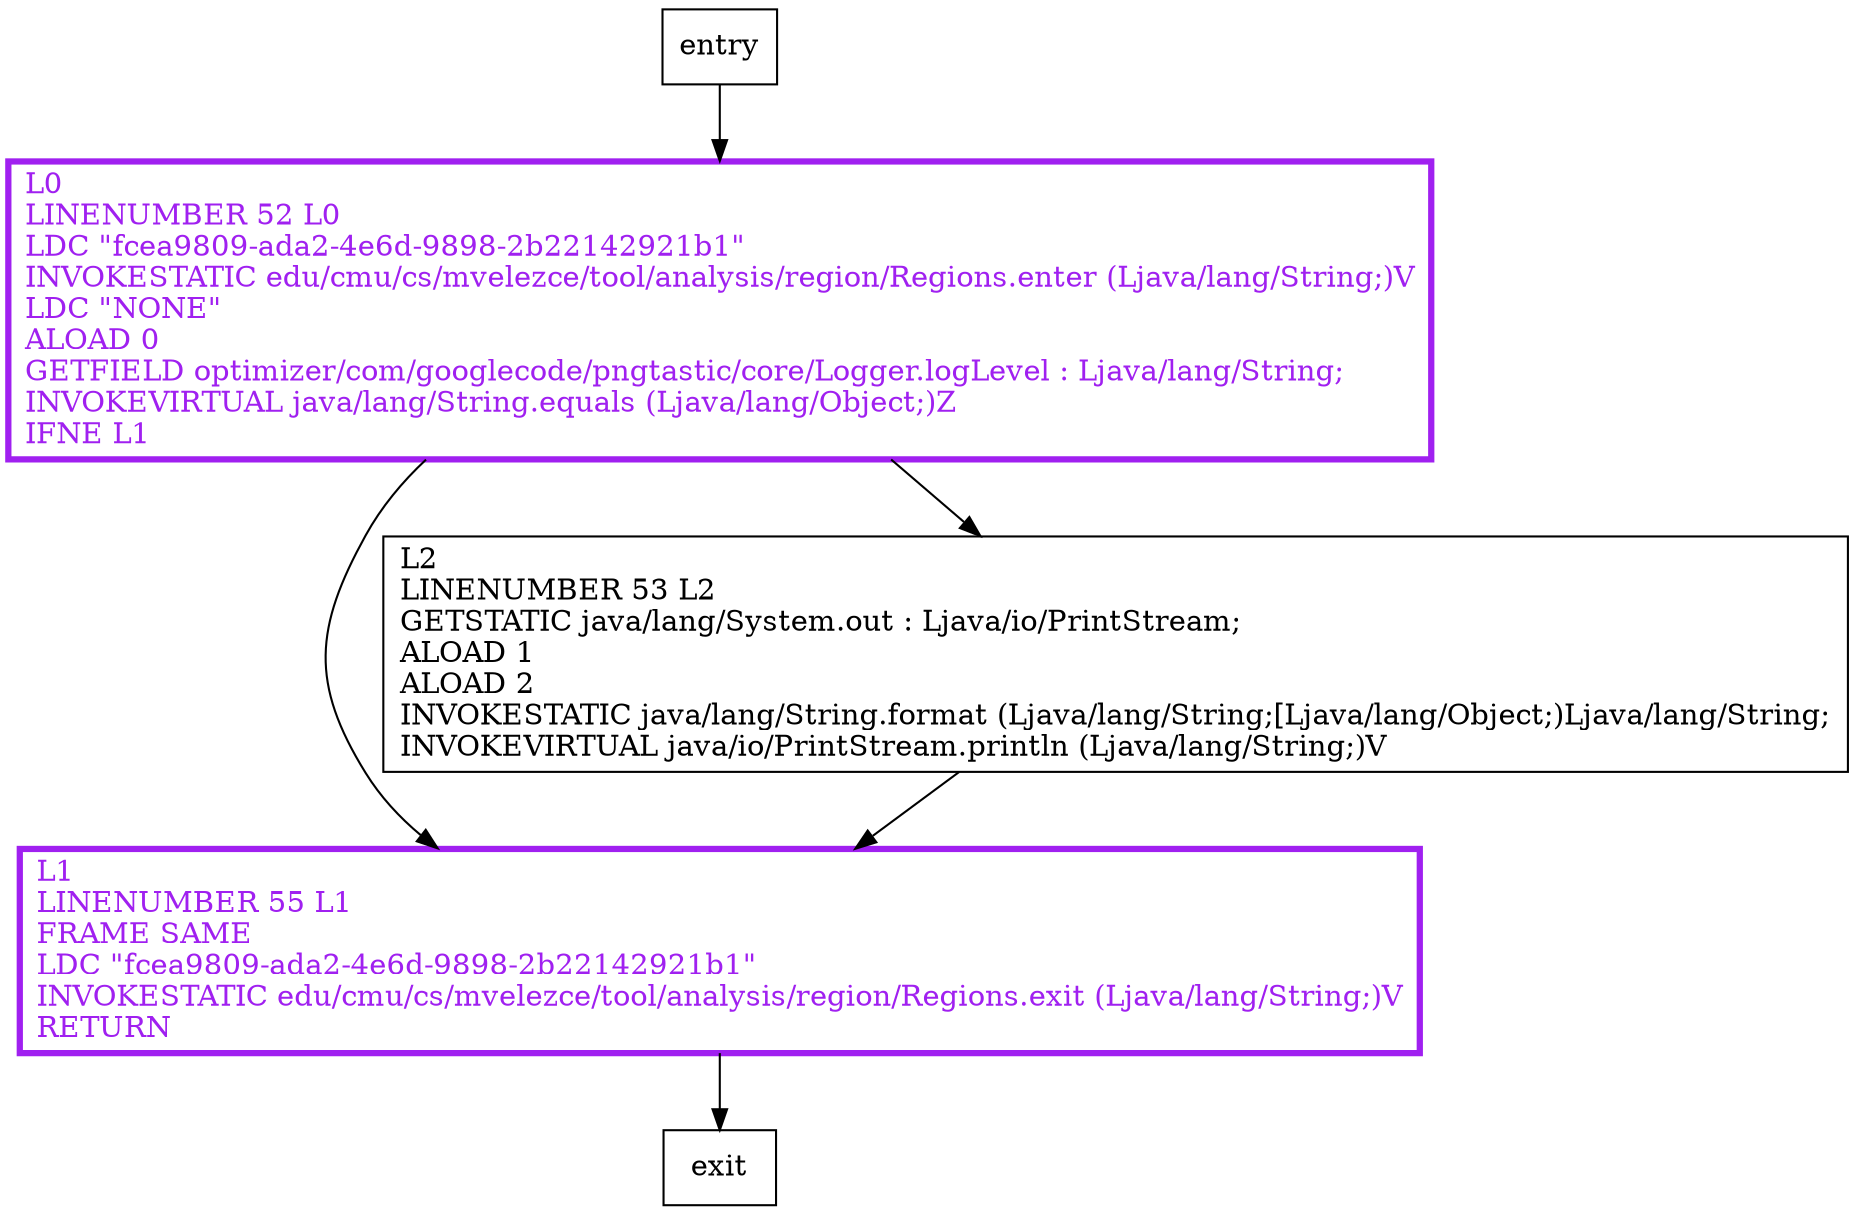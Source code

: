 digraph error {
node [shape=record];
1189882757 [label="L1\lLINENUMBER 55 L1\lFRAME SAME\lLDC \"fcea9809-ada2-4e6d-9898-2b22142921b1\"\lINVOKESTATIC edu/cmu/cs/mvelezce/tool/analysis/region/Regions.exit (Ljava/lang/String;)V\lRETURN\l"];
1181975007 [label="L2\lLINENUMBER 53 L2\lGETSTATIC java/lang/System.out : Ljava/io/PrintStream;\lALOAD 1\lALOAD 2\lINVOKESTATIC java/lang/String.format (Ljava/lang/String;[Ljava/lang/Object;)Ljava/lang/String;\lINVOKEVIRTUAL java/io/PrintStream.println (Ljava/lang/String;)V\l"];
613883113 [label="L0\lLINENUMBER 52 L0\lLDC \"fcea9809-ada2-4e6d-9898-2b22142921b1\"\lINVOKESTATIC edu/cmu/cs/mvelezce/tool/analysis/region/Regions.enter (Ljava/lang/String;)V\lLDC \"NONE\"\lALOAD 0\lGETFIELD optimizer/com/googlecode/pngtastic/core/Logger.logLevel : Ljava/lang/String;\lINVOKEVIRTUAL java/lang/String.equals (Ljava/lang/Object;)Z\lIFNE L1\l"];
entry;
exit;
1189882757 -> exit;
entry -> 613883113;
1181975007 -> 1189882757;
613883113 -> 1189882757;
613883113 -> 1181975007;
1189882757[fontcolor="purple", penwidth=3, color="purple"];
613883113[fontcolor="purple", penwidth=3, color="purple"];
}
